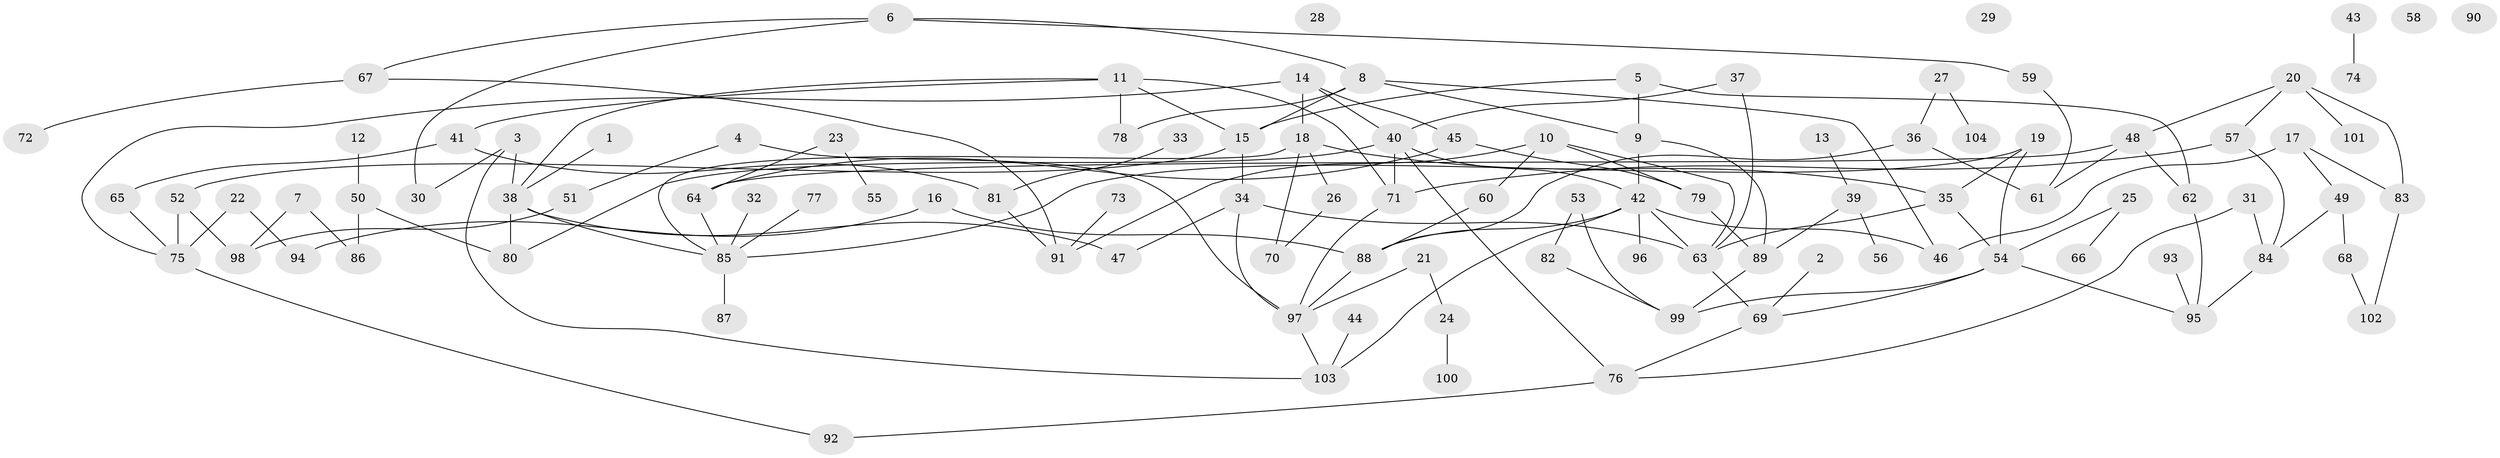 // Generated by graph-tools (version 1.1) at 2025/39/03/09/25 04:39:27]
// undirected, 104 vertices, 142 edges
graph export_dot {
graph [start="1"]
  node [color=gray90,style=filled];
  1;
  2;
  3;
  4;
  5;
  6;
  7;
  8;
  9;
  10;
  11;
  12;
  13;
  14;
  15;
  16;
  17;
  18;
  19;
  20;
  21;
  22;
  23;
  24;
  25;
  26;
  27;
  28;
  29;
  30;
  31;
  32;
  33;
  34;
  35;
  36;
  37;
  38;
  39;
  40;
  41;
  42;
  43;
  44;
  45;
  46;
  47;
  48;
  49;
  50;
  51;
  52;
  53;
  54;
  55;
  56;
  57;
  58;
  59;
  60;
  61;
  62;
  63;
  64;
  65;
  66;
  67;
  68;
  69;
  70;
  71;
  72;
  73;
  74;
  75;
  76;
  77;
  78;
  79;
  80;
  81;
  82;
  83;
  84;
  85;
  86;
  87;
  88;
  89;
  90;
  91;
  92;
  93;
  94;
  95;
  96;
  97;
  98;
  99;
  100;
  101;
  102;
  103;
  104;
  1 -- 38;
  2 -- 69;
  3 -- 30;
  3 -- 38;
  3 -- 103;
  4 -- 51;
  4 -- 97;
  5 -- 9;
  5 -- 15;
  5 -- 62;
  6 -- 8;
  6 -- 30;
  6 -- 59;
  6 -- 67;
  7 -- 86;
  7 -- 98;
  8 -- 9;
  8 -- 15;
  8 -- 46;
  8 -- 78;
  9 -- 42;
  9 -- 89;
  10 -- 60;
  10 -- 63;
  10 -- 79;
  10 -- 91;
  11 -- 15;
  11 -- 38;
  11 -- 41;
  11 -- 71;
  11 -- 78;
  12 -- 50;
  13 -- 39;
  14 -- 18;
  14 -- 40;
  14 -- 45;
  14 -- 75;
  15 -- 34;
  15 -- 52;
  16 -- 88;
  16 -- 94;
  17 -- 46;
  17 -- 49;
  17 -- 83;
  18 -- 26;
  18 -- 35;
  18 -- 70;
  18 -- 85;
  19 -- 35;
  19 -- 54;
  19 -- 85;
  20 -- 48;
  20 -- 57;
  20 -- 83;
  20 -- 101;
  21 -- 24;
  21 -- 97;
  22 -- 75;
  22 -- 94;
  23 -- 55;
  23 -- 64;
  24 -- 100;
  25 -- 54;
  25 -- 66;
  26 -- 70;
  27 -- 36;
  27 -- 104;
  31 -- 76;
  31 -- 84;
  32 -- 85;
  33 -- 81;
  34 -- 47;
  34 -- 63;
  34 -- 97;
  35 -- 54;
  35 -- 63;
  36 -- 61;
  36 -- 88;
  37 -- 40;
  37 -- 63;
  38 -- 47;
  38 -- 80;
  38 -- 85;
  39 -- 56;
  39 -- 89;
  40 -- 42;
  40 -- 71;
  40 -- 76;
  40 -- 80;
  41 -- 65;
  41 -- 81;
  42 -- 46;
  42 -- 63;
  42 -- 88;
  42 -- 96;
  42 -- 103;
  43 -- 74;
  44 -- 103;
  45 -- 64;
  45 -- 79;
  48 -- 61;
  48 -- 62;
  48 -- 64;
  49 -- 68;
  49 -- 84;
  50 -- 80;
  50 -- 86;
  51 -- 98;
  52 -- 75;
  52 -- 98;
  53 -- 82;
  53 -- 99;
  54 -- 69;
  54 -- 95;
  54 -- 99;
  57 -- 71;
  57 -- 84;
  59 -- 61;
  60 -- 88;
  62 -- 95;
  63 -- 69;
  64 -- 85;
  65 -- 75;
  67 -- 72;
  67 -- 91;
  68 -- 102;
  69 -- 76;
  71 -- 97;
  73 -- 91;
  75 -- 92;
  76 -- 92;
  77 -- 85;
  79 -- 89;
  81 -- 91;
  82 -- 99;
  83 -- 102;
  84 -- 95;
  85 -- 87;
  88 -- 97;
  89 -- 99;
  93 -- 95;
  97 -- 103;
}

